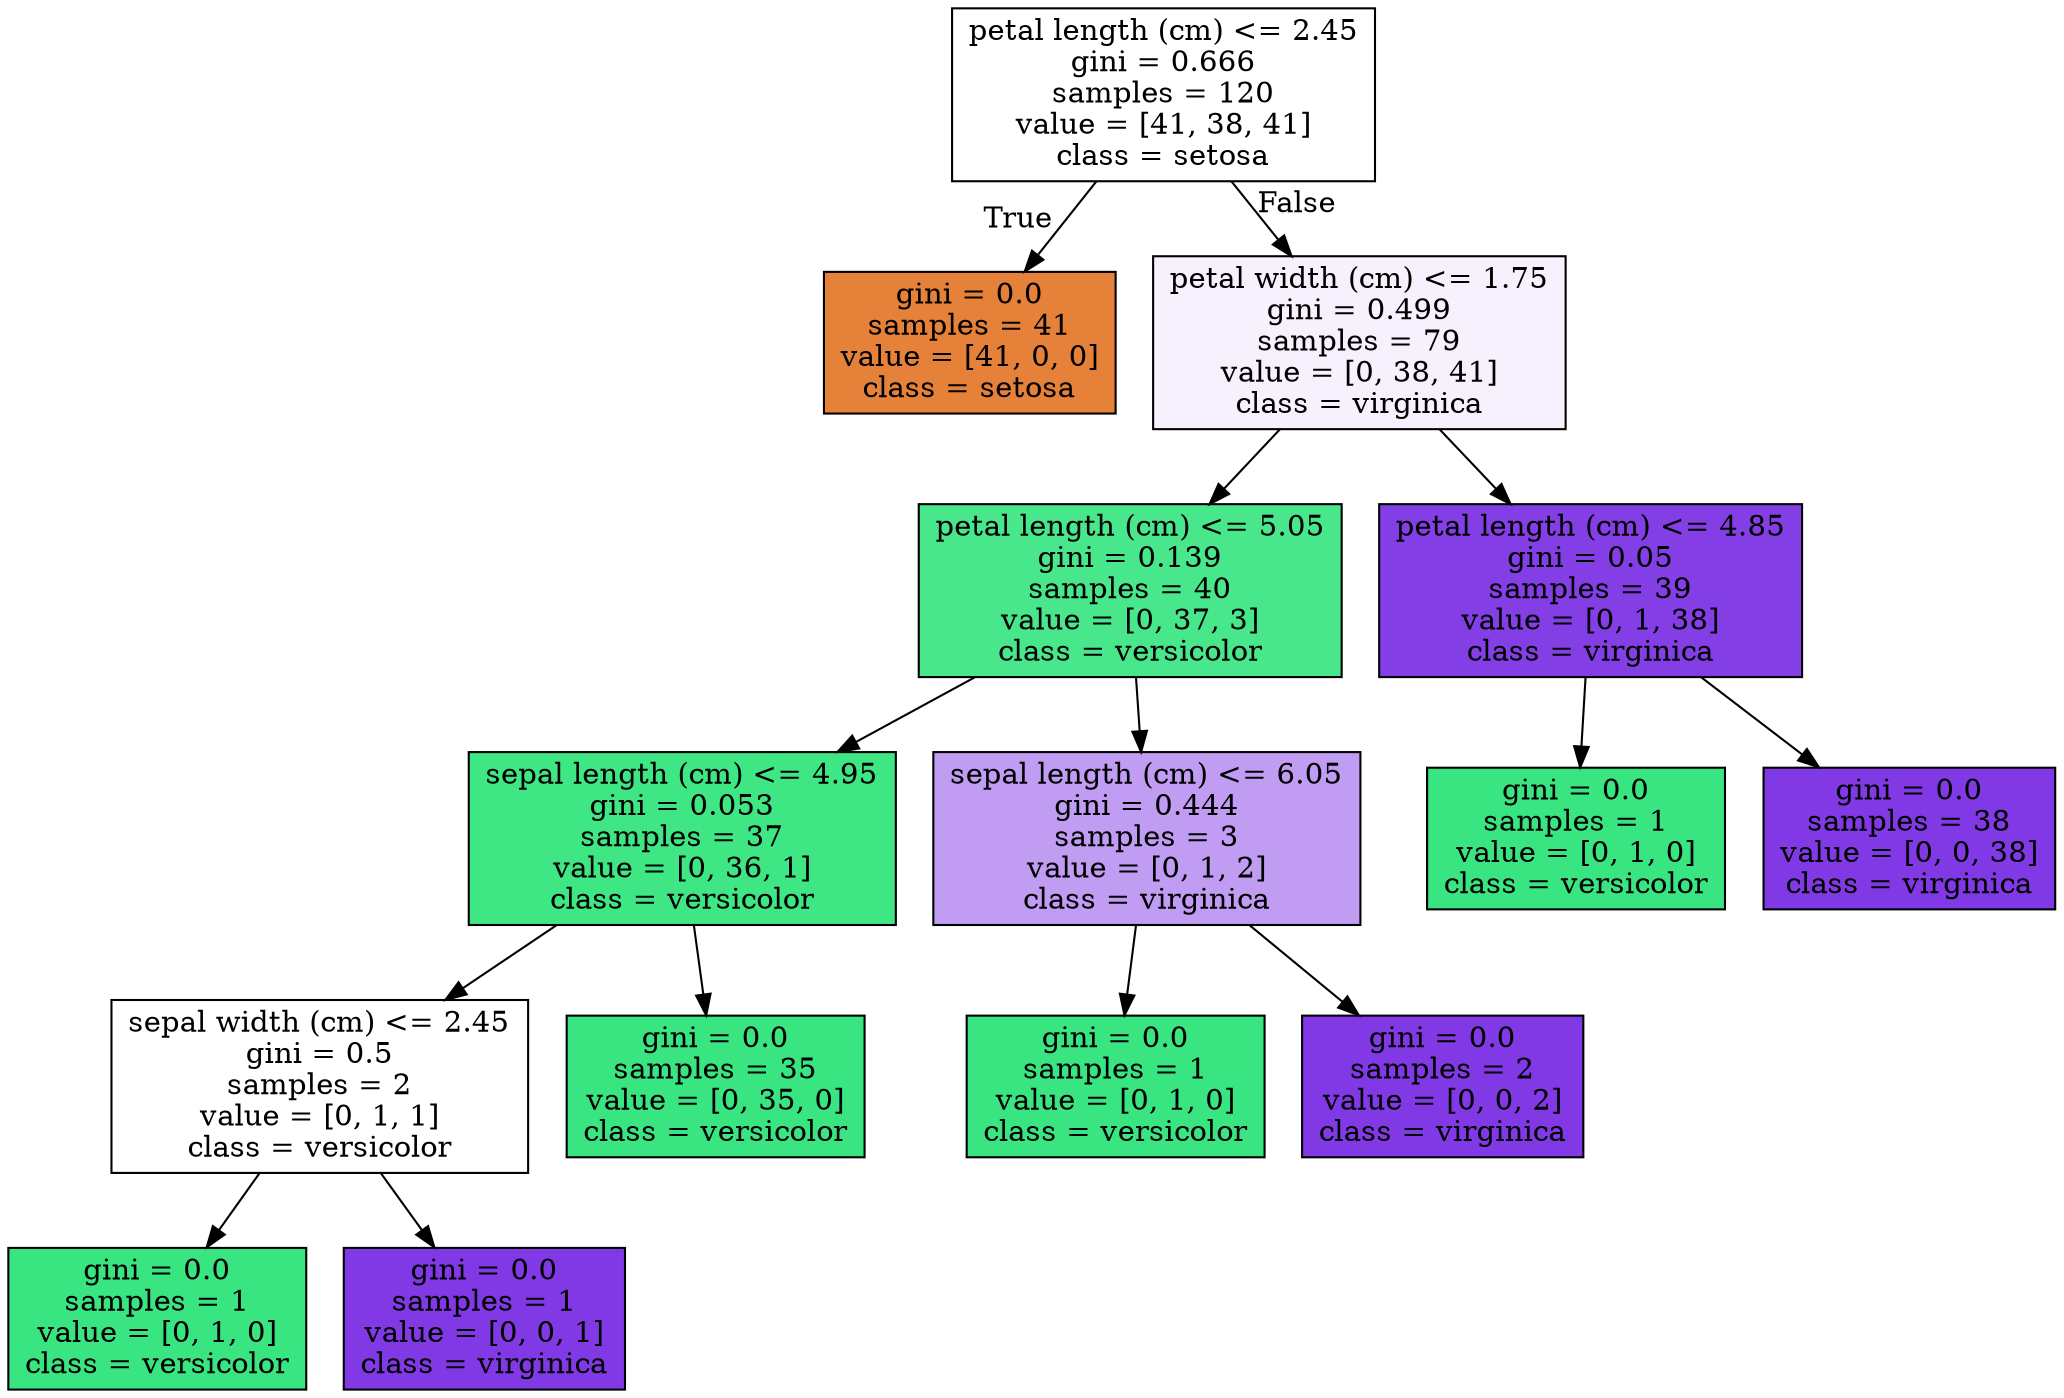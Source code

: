 digraph Tree {
node [shape=box, style="filled", color="black"] ;
0 [label="petal length (cm) <= 2.45\ngini = 0.666\nsamples = 120\nvalue = [41, 38, 41]\nclass = setosa", fillcolor="#ffffff"] ;
1 [label="gini = 0.0\nsamples = 41\nvalue = [41, 0, 0]\nclass = setosa", fillcolor="#e58139"] ;
0 -> 1 [labeldistance=2.5, labelangle=45, headlabel="True"] ;
2 [label="petal width (cm) <= 1.75\ngini = 0.499\nsamples = 79\nvalue = [0, 38, 41]\nclass = virginica", fillcolor="#f6f1fd"] ;
0 -> 2 [labeldistance=2.5, labelangle=-45, headlabel="False"] ;
3 [label="petal length (cm) <= 5.05\ngini = 0.139\nsamples = 40\nvalue = [0, 37, 3]\nclass = versicolor", fillcolor="#49e78b"] ;
2 -> 3 ;
4 [label="sepal length (cm) <= 4.95\ngini = 0.053\nsamples = 37\nvalue = [0, 36, 1]\nclass = versicolor", fillcolor="#3ee684"] ;
3 -> 4 ;
5 [label="sepal width (cm) <= 2.45\ngini = 0.5\nsamples = 2\nvalue = [0, 1, 1]\nclass = versicolor", fillcolor="#ffffff"] ;
4 -> 5 ;
6 [label="gini = 0.0\nsamples = 1\nvalue = [0, 1, 0]\nclass = versicolor", fillcolor="#39e581"] ;
5 -> 6 ;
7 [label="gini = 0.0\nsamples = 1\nvalue = [0, 0, 1]\nclass = virginica", fillcolor="#8139e5"] ;
5 -> 7 ;
8 [label="gini = 0.0\nsamples = 35\nvalue = [0, 35, 0]\nclass = versicolor", fillcolor="#39e581"] ;
4 -> 8 ;
9 [label="sepal length (cm) <= 6.05\ngini = 0.444\nsamples = 3\nvalue = [0, 1, 2]\nclass = virginica", fillcolor="#c09cf2"] ;
3 -> 9 ;
10 [label="gini = 0.0\nsamples = 1\nvalue = [0, 1, 0]\nclass = versicolor", fillcolor="#39e581"] ;
9 -> 10 ;
11 [label="gini = 0.0\nsamples = 2\nvalue = [0, 0, 2]\nclass = virginica", fillcolor="#8139e5"] ;
9 -> 11 ;
12 [label="petal length (cm) <= 4.85\ngini = 0.05\nsamples = 39\nvalue = [0, 1, 38]\nclass = virginica", fillcolor="#843ee6"] ;
2 -> 12 ;
13 [label="gini = 0.0\nsamples = 1\nvalue = [0, 1, 0]\nclass = versicolor", fillcolor="#39e581"] ;
12 -> 13 ;
14 [label="gini = 0.0\nsamples = 38\nvalue = [0, 0, 38]\nclass = virginica", fillcolor="#8139e5"] ;
12 -> 14 ;
}